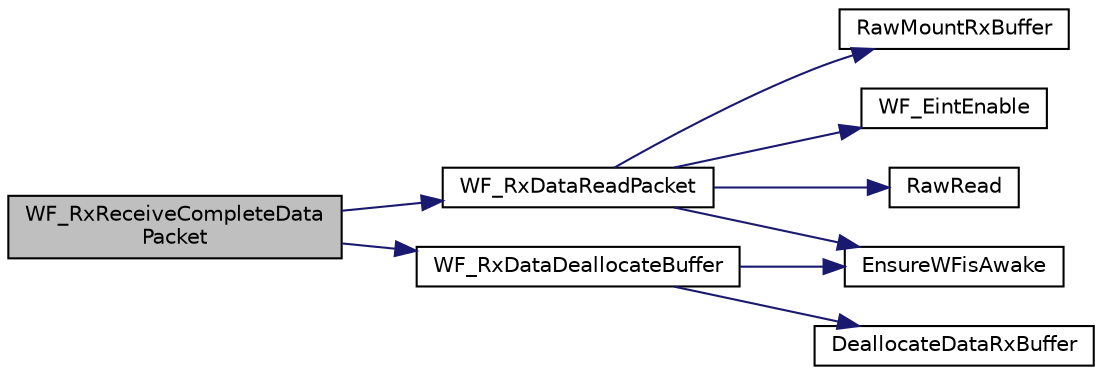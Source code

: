 digraph "WF_RxReceiveCompleteDataPacket"
{
  edge [fontname="Helvetica",fontsize="10",labelfontname="Helvetica",labelfontsize="10"];
  node [fontname="Helvetica",fontsize="10",shape=record];
  rankdir="LR";
  Node1 [label="WF_RxReceiveCompleteData\lPacket",height=0.2,width=0.4,color="black", fillcolor="grey75", style="filled", fontcolor="black"];
  Node1 -> Node2 [color="midnightblue",fontsize="10",style="solid"];
  Node2 [label="WF_RxDataReadPacket",height=0.2,width=0.4,color="black", fillcolor="white", style="filled",URL="$_w_f_data_tx_rx_8c.html#aa1f8c28f75d0758f48c272c6bd98ebe5"];
  Node2 -> Node3 [color="midnightblue",fontsize="10",style="solid"];
  Node3 [label="EnsureWFisAwake",height=0.2,width=0.4,color="black", fillcolor="white", style="filled",URL="$_w_f_driver_prv_8h.html#a967067df584a596445a8bc793df7933e"];
  Node2 -> Node4 [color="midnightblue",fontsize="10",style="solid"];
  Node4 [label="RawMountRxBuffer",height=0.2,width=0.4,color="black", fillcolor="white", style="filled",URL="$_w_f_raw_8h.html#abad9b6e42aa974dc86e7dd842911e2c5"];
  Node2 -> Node5 [color="midnightblue",fontsize="10",style="solid"];
  Node5 [label="WF_EintEnable",height=0.2,width=0.4,color="black", fillcolor="white", style="filled",URL="$_w_f_api_8h.html#a939bc519999b13755ac6af4911d8fffb"];
  Node2 -> Node6 [color="midnightblue",fontsize="10",style="solid"];
  Node6 [label="RawRead",height=0.2,width=0.4,color="black", fillcolor="white", style="filled",URL="$_w_f_raw_8h.html#a80553d24a57673724467c812b2a00d7b"];
  Node1 -> Node7 [color="midnightblue",fontsize="10",style="solid"];
  Node7 [label="WF_RxDataDeallocateBuffer",height=0.2,width=0.4,color="black", fillcolor="white", style="filled",URL="$_w_f_data_tx_rx_8c.html#ab3b83a64ed43dd63b8cccc36c94db937"];
  Node7 -> Node3 [color="midnightblue",fontsize="10",style="solid"];
  Node7 -> Node8 [color="midnightblue",fontsize="10",style="solid"];
  Node8 [label="DeallocateDataRxBuffer",height=0.2,width=0.4,color="black", fillcolor="white", style="filled",URL="$_w_f_raw_8h.html#a61c8aa69bc80ab5110a6b84d50bacced"];
}
